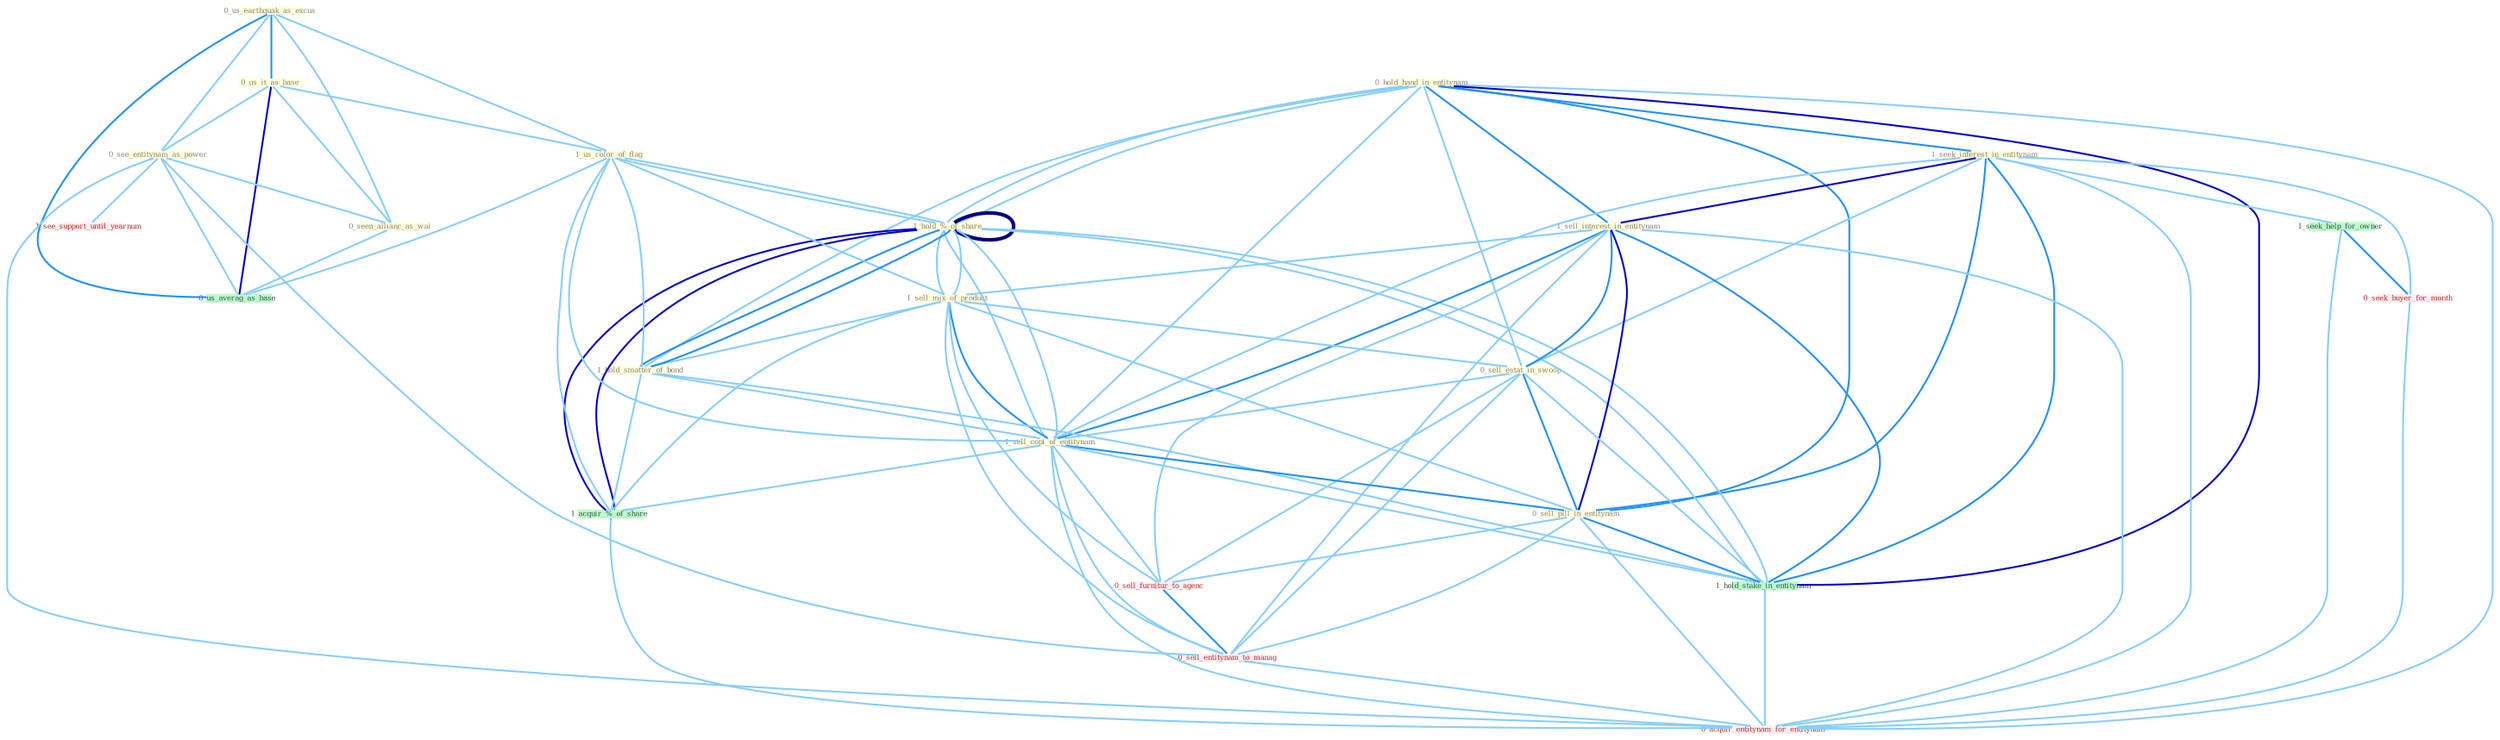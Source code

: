Graph G{ 
    node
    [shape=polygon,style=filled,width=.5,height=.06,color="#BDFCC9",fixedsize=true,fontsize=4,
    fontcolor="#2f4f4f"];
    {node
    [color="#ffffe0", fontcolor="#8b7d6b"] "0_us_earthquak_as_excus " "0_hold_hand_in_entitynam " "1_seek_interest_in_entitynam " "1_hold_%_of_share " "0_us_it_as_base " "1_sell_interest_in_entitynam " "1_sell_mix_of_product " "0_see_entitynam_as_power " "0_seen_allianc_as_wai " "1_hold_smatter_of_bond " "0_sell_estat_in_swoop " "1_us_color_of_flag " "1_sell_copi_of_entitynam " "0_sell_pill_in_entitynam "}
{node [color="#fff0f5", fontcolor="#b22222"] "0_seek_buyer_for_month " "1_see_support_until_yearnum " "0_sell_furnitur_to_agenc " "0_sell_entitynam_to_manag " "0_acquir_entitynam_for_entitynam "}
edge [color="#B0E2FF"];

	"0_us_earthquak_as_excus " -- "0_us_it_as_base " [w="2", color="#1e90ff" , len=0.8];
	"0_us_earthquak_as_excus " -- "0_see_entitynam_as_power " [w="1", color="#87cefa" ];
	"0_us_earthquak_as_excus " -- "0_seen_allianc_as_wai " [w="1", color="#87cefa" ];
	"0_us_earthquak_as_excus " -- "1_us_color_of_flag " [w="1", color="#87cefa" ];
	"0_us_earthquak_as_excus " -- "0_us_averag_as_base " [w="2", color="#1e90ff" , len=0.8];
	"0_hold_hand_in_entitynam " -- "1_seek_interest_in_entitynam " [w="2", color="#1e90ff" , len=0.8];
	"0_hold_hand_in_entitynam " -- "1_hold_%_of_share " [w="1", color="#87cefa" ];
	"0_hold_hand_in_entitynam " -- "1_sell_interest_in_entitynam " [w="2", color="#1e90ff" , len=0.8];
	"0_hold_hand_in_entitynam " -- "1_hold_smatter_of_bond " [w="1", color="#87cefa" ];
	"0_hold_hand_in_entitynam " -- "0_sell_estat_in_swoop " [w="1", color="#87cefa" ];
	"0_hold_hand_in_entitynam " -- "1_sell_copi_of_entitynam " [w="1", color="#87cefa" ];
	"0_hold_hand_in_entitynam " -- "0_sell_pill_in_entitynam " [w="2", color="#1e90ff" , len=0.8];
	"0_hold_hand_in_entitynam " -- "1_hold_%_of_share " [w="1", color="#87cefa" ];
	"0_hold_hand_in_entitynam " -- "1_hold_stake_in_entitynam " [w="3", color="#0000cd" , len=0.6];
	"0_hold_hand_in_entitynam " -- "0_acquir_entitynam_for_entitynam " [w="1", color="#87cefa" ];
	"1_seek_interest_in_entitynam " -- "1_sell_interest_in_entitynam " [w="3", color="#0000cd" , len=0.6];
	"1_seek_interest_in_entitynam " -- "0_sell_estat_in_swoop " [w="1", color="#87cefa" ];
	"1_seek_interest_in_entitynam " -- "1_sell_copi_of_entitynam " [w="1", color="#87cefa" ];
	"1_seek_interest_in_entitynam " -- "0_sell_pill_in_entitynam " [w="2", color="#1e90ff" , len=0.8];
	"1_seek_interest_in_entitynam " -- "1_hold_stake_in_entitynam " [w="2", color="#1e90ff" , len=0.8];
	"1_seek_interest_in_entitynam " -- "1_seek_help_for_owner " [w="1", color="#87cefa" ];
	"1_seek_interest_in_entitynam " -- "0_seek_buyer_for_month " [w="1", color="#87cefa" ];
	"1_seek_interest_in_entitynam " -- "0_acquir_entitynam_for_entitynam " [w="1", color="#87cefa" ];
	"1_hold_%_of_share " -- "1_sell_mix_of_product " [w="1", color="#87cefa" ];
	"1_hold_%_of_share " -- "1_hold_smatter_of_bond " [w="2", color="#1e90ff" , len=0.8];
	"1_hold_%_of_share " -- "1_us_color_of_flag " [w="1", color="#87cefa" ];
	"1_hold_%_of_share " -- "1_sell_copi_of_entitynam " [w="1", color="#87cefa" ];
	"1_hold_%_of_share " -- "1_hold_%_of_share " [w="4", style=bold, color="#000080", len=0.4];
	"1_hold_%_of_share " -- "1_hold_stake_in_entitynam " [w="1", color="#87cefa" ];
	"1_hold_%_of_share " -- "1_acquir_%_of_share " [w="3", color="#0000cd" , len=0.6];
	"0_us_it_as_base " -- "0_see_entitynam_as_power " [w="1", color="#87cefa" ];
	"0_us_it_as_base " -- "0_seen_allianc_as_wai " [w="1", color="#87cefa" ];
	"0_us_it_as_base " -- "1_us_color_of_flag " [w="1", color="#87cefa" ];
	"0_us_it_as_base " -- "0_us_averag_as_base " [w="3", color="#0000cd" , len=0.6];
	"1_sell_interest_in_entitynam " -- "1_sell_mix_of_product " [w="1", color="#87cefa" ];
	"1_sell_interest_in_entitynam " -- "0_sell_estat_in_swoop " [w="2", color="#1e90ff" , len=0.8];
	"1_sell_interest_in_entitynam " -- "1_sell_copi_of_entitynam " [w="2", color="#1e90ff" , len=0.8];
	"1_sell_interest_in_entitynam " -- "0_sell_pill_in_entitynam " [w="3", color="#0000cd" , len=0.6];
	"1_sell_interest_in_entitynam " -- "1_hold_stake_in_entitynam " [w="2", color="#1e90ff" , len=0.8];
	"1_sell_interest_in_entitynam " -- "0_sell_furnitur_to_agenc " [w="1", color="#87cefa" ];
	"1_sell_interest_in_entitynam " -- "0_sell_entitynam_to_manag " [w="1", color="#87cefa" ];
	"1_sell_interest_in_entitynam " -- "0_acquir_entitynam_for_entitynam " [w="1", color="#87cefa" ];
	"1_sell_mix_of_product " -- "1_hold_smatter_of_bond " [w="1", color="#87cefa" ];
	"1_sell_mix_of_product " -- "0_sell_estat_in_swoop " [w="1", color="#87cefa" ];
	"1_sell_mix_of_product " -- "1_us_color_of_flag " [w="1", color="#87cefa" ];
	"1_sell_mix_of_product " -- "1_sell_copi_of_entitynam " [w="2", color="#1e90ff" , len=0.8];
	"1_sell_mix_of_product " -- "0_sell_pill_in_entitynam " [w="1", color="#87cefa" ];
	"1_sell_mix_of_product " -- "1_hold_%_of_share " [w="1", color="#87cefa" ];
	"1_sell_mix_of_product " -- "1_acquir_%_of_share " [w="1", color="#87cefa" ];
	"1_sell_mix_of_product " -- "0_sell_furnitur_to_agenc " [w="1", color="#87cefa" ];
	"1_sell_mix_of_product " -- "0_sell_entitynam_to_manag " [w="1", color="#87cefa" ];
	"0_see_entitynam_as_power " -- "0_seen_allianc_as_wai " [w="1", color="#87cefa" ];
	"0_see_entitynam_as_power " -- "1_see_support_until_yearnum " [w="1", color="#87cefa" ];
	"0_see_entitynam_as_power " -- "0_us_averag_as_base " [w="1", color="#87cefa" ];
	"0_see_entitynam_as_power " -- "0_sell_entitynam_to_manag " [w="1", color="#87cefa" ];
	"0_see_entitynam_as_power " -- "0_acquir_entitynam_for_entitynam " [w="1", color="#87cefa" ];
	"0_seen_allianc_as_wai " -- "0_us_averag_as_base " [w="1", color="#87cefa" ];
	"1_hold_smatter_of_bond " -- "1_us_color_of_flag " [w="1", color="#87cefa" ];
	"1_hold_smatter_of_bond " -- "1_sell_copi_of_entitynam " [w="1", color="#87cefa" ];
	"1_hold_smatter_of_bond " -- "1_hold_%_of_share " [w="2", color="#1e90ff" , len=0.8];
	"1_hold_smatter_of_bond " -- "1_hold_stake_in_entitynam " [w="1", color="#87cefa" ];
	"1_hold_smatter_of_bond " -- "1_acquir_%_of_share " [w="1", color="#87cefa" ];
	"0_sell_estat_in_swoop " -- "1_sell_copi_of_entitynam " [w="1", color="#87cefa" ];
	"0_sell_estat_in_swoop " -- "0_sell_pill_in_entitynam " [w="2", color="#1e90ff" , len=0.8];
	"0_sell_estat_in_swoop " -- "1_hold_stake_in_entitynam " [w="1", color="#87cefa" ];
	"0_sell_estat_in_swoop " -- "0_sell_furnitur_to_agenc " [w="1", color="#87cefa" ];
	"0_sell_estat_in_swoop " -- "0_sell_entitynam_to_manag " [w="1", color="#87cefa" ];
	"1_us_color_of_flag " -- "1_sell_copi_of_entitynam " [w="1", color="#87cefa" ];
	"1_us_color_of_flag " -- "1_hold_%_of_share " [w="1", color="#87cefa" ];
	"1_us_color_of_flag " -- "1_acquir_%_of_share " [w="1", color="#87cefa" ];
	"1_us_color_of_flag " -- "0_us_averag_as_base " [w="1", color="#87cefa" ];
	"1_sell_copi_of_entitynam " -- "0_sell_pill_in_entitynam " [w="2", color="#1e90ff" , len=0.8];
	"1_sell_copi_of_entitynam " -- "1_hold_%_of_share " [w="1", color="#87cefa" ];
	"1_sell_copi_of_entitynam " -- "1_hold_stake_in_entitynam " [w="1", color="#87cefa" ];
	"1_sell_copi_of_entitynam " -- "1_acquir_%_of_share " [w="1", color="#87cefa" ];
	"1_sell_copi_of_entitynam " -- "0_sell_furnitur_to_agenc " [w="1", color="#87cefa" ];
	"1_sell_copi_of_entitynam " -- "0_sell_entitynam_to_manag " [w="1", color="#87cefa" ];
	"1_sell_copi_of_entitynam " -- "0_acquir_entitynam_for_entitynam " [w="1", color="#87cefa" ];
	"0_sell_pill_in_entitynam " -- "1_hold_stake_in_entitynam " [w="2", color="#1e90ff" , len=0.8];
	"0_sell_pill_in_entitynam " -- "0_sell_furnitur_to_agenc " [w="1", color="#87cefa" ];
	"0_sell_pill_in_entitynam " -- "0_sell_entitynam_to_manag " [w="1", color="#87cefa" ];
	"0_sell_pill_in_entitynam " -- "0_acquir_entitynam_for_entitynam " [w="1", color="#87cefa" ];
	"1_hold_%_of_share " -- "1_hold_stake_in_entitynam " [w="1", color="#87cefa" ];
	"1_hold_%_of_share " -- "1_acquir_%_of_share " [w="3", color="#0000cd" , len=0.6];
	"1_hold_stake_in_entitynam " -- "0_acquir_entitynam_for_entitynam " [w="1", color="#87cefa" ];
	"1_seek_help_for_owner " -- "0_seek_buyer_for_month " [w="2", color="#1e90ff" , len=0.8];
	"1_seek_help_for_owner " -- "0_acquir_entitynam_for_entitynam " [w="1", color="#87cefa" ];
	"0_seek_buyer_for_month " -- "0_acquir_entitynam_for_entitynam " [w="1", color="#87cefa" ];
	"1_acquir_%_of_share " -- "0_acquir_entitynam_for_entitynam " [w="1", color="#87cefa" ];
	"0_sell_furnitur_to_agenc " -- "0_sell_entitynam_to_manag " [w="2", color="#1e90ff" , len=0.8];
	"0_sell_entitynam_to_manag " -- "0_acquir_entitynam_for_entitynam " [w="1", color="#87cefa" ];
}